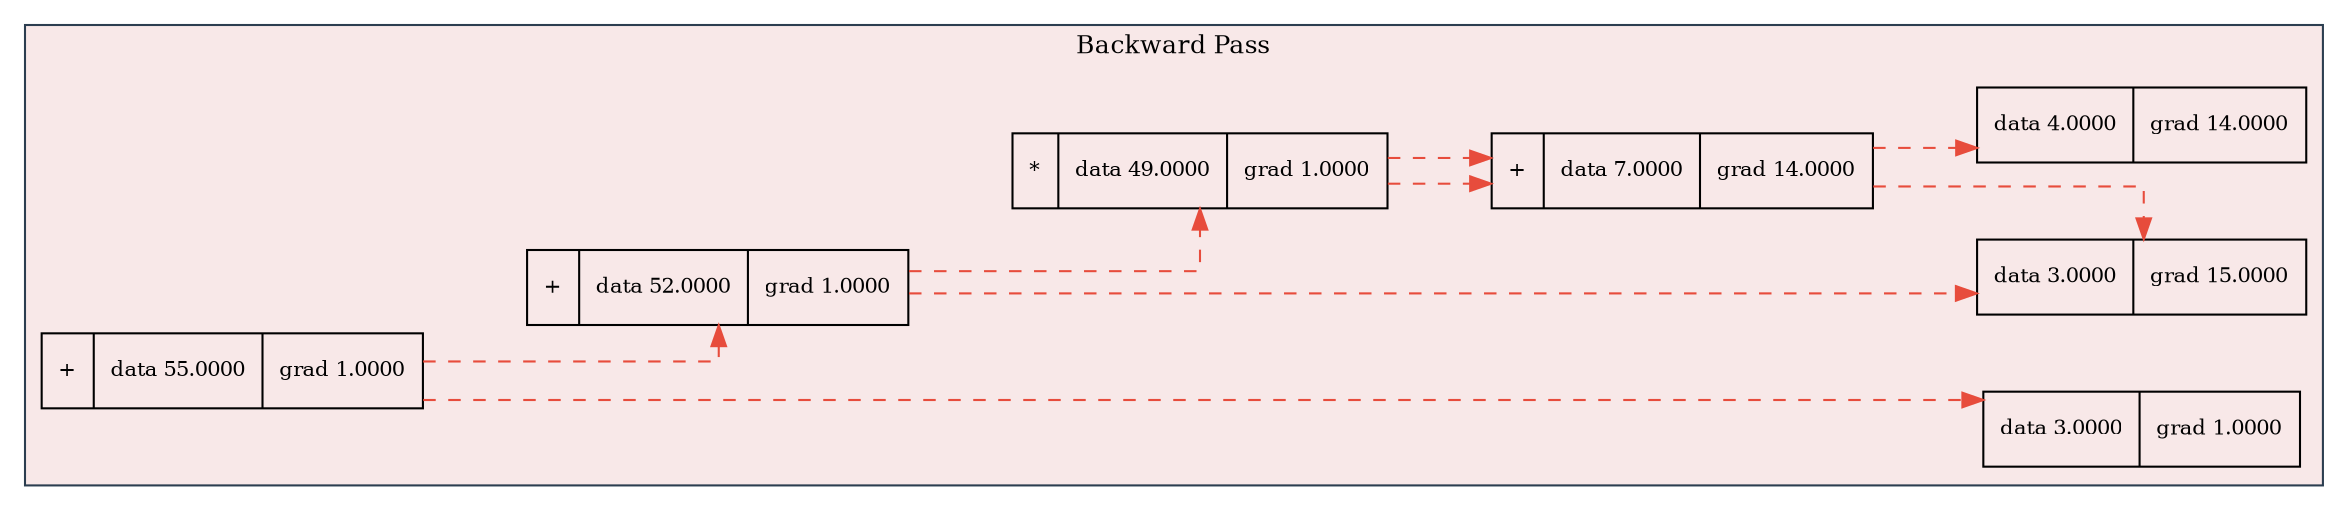 digraph G {
    rankdir=LR;
    bgcolor="#ffffff";
    title="Backward Computation Graph";
    node [shape=record, style=filled, fillcolor="#f8e8e8", fontsize=10];
    edge [color="#2c3e50"];

    compound=true;
    splines=ortho;
    nodesep=0.5;
    ranksep=0.7;

    subgraph cluster_0 {
        style=filled;
        fillcolor="#f8e8e8";
        color="#2c3e50";
        label="Backward Pass";
        fontsize=12;
        { rank=same; n0x63e5ab89e320; n0x63e5ab89e2e0; n0x63e5ab89e2a0; }
        n0x63e5ab89e2a0 [label="{data 3.0000 | grad 15.0000}"];
        n0x63e5ab89e2e0 [label="{data 4.0000 | grad 14.0000}"];
        n0x63e5ab89e360 [label="{+ | data 7.0000 | grad 14.0000}"];
        n0x63e5ab89e3c0 [label="{* | data 49.0000 | grad 1.0000}"];
        n0x63e5ab89e420 [label="{+ | data 52.0000 | grad 1.0000}"];
        n0x63e5ab89e320 [label="{data 3.0000 | grad 1.0000}"];
        n0x63e5ab89e480 [label="{+ | data 55.0000 | grad 1.0000}"];
    }

    edge [color="#e74c3c", style=dashed];
    n0x63e5ab89e360 -> n0x63e5ab89e2a0 [weight=2];
    n0x63e5ab89e360 -> n0x63e5ab89e2e0 [weight=2];
    n0x63e5ab89e3c0 -> n0x63e5ab89e360 [weight=2];
    n0x63e5ab89e3c0 -> n0x63e5ab89e360 [weight=2];
    n0x63e5ab89e420 -> n0x63e5ab89e3c0 [weight=2];
    n0x63e5ab89e420 -> n0x63e5ab89e2a0 [weight=2];
    n0x63e5ab89e480 -> n0x63e5ab89e420 [weight=2];
    n0x63e5ab89e480 -> n0x63e5ab89e320 [weight=2];
}
